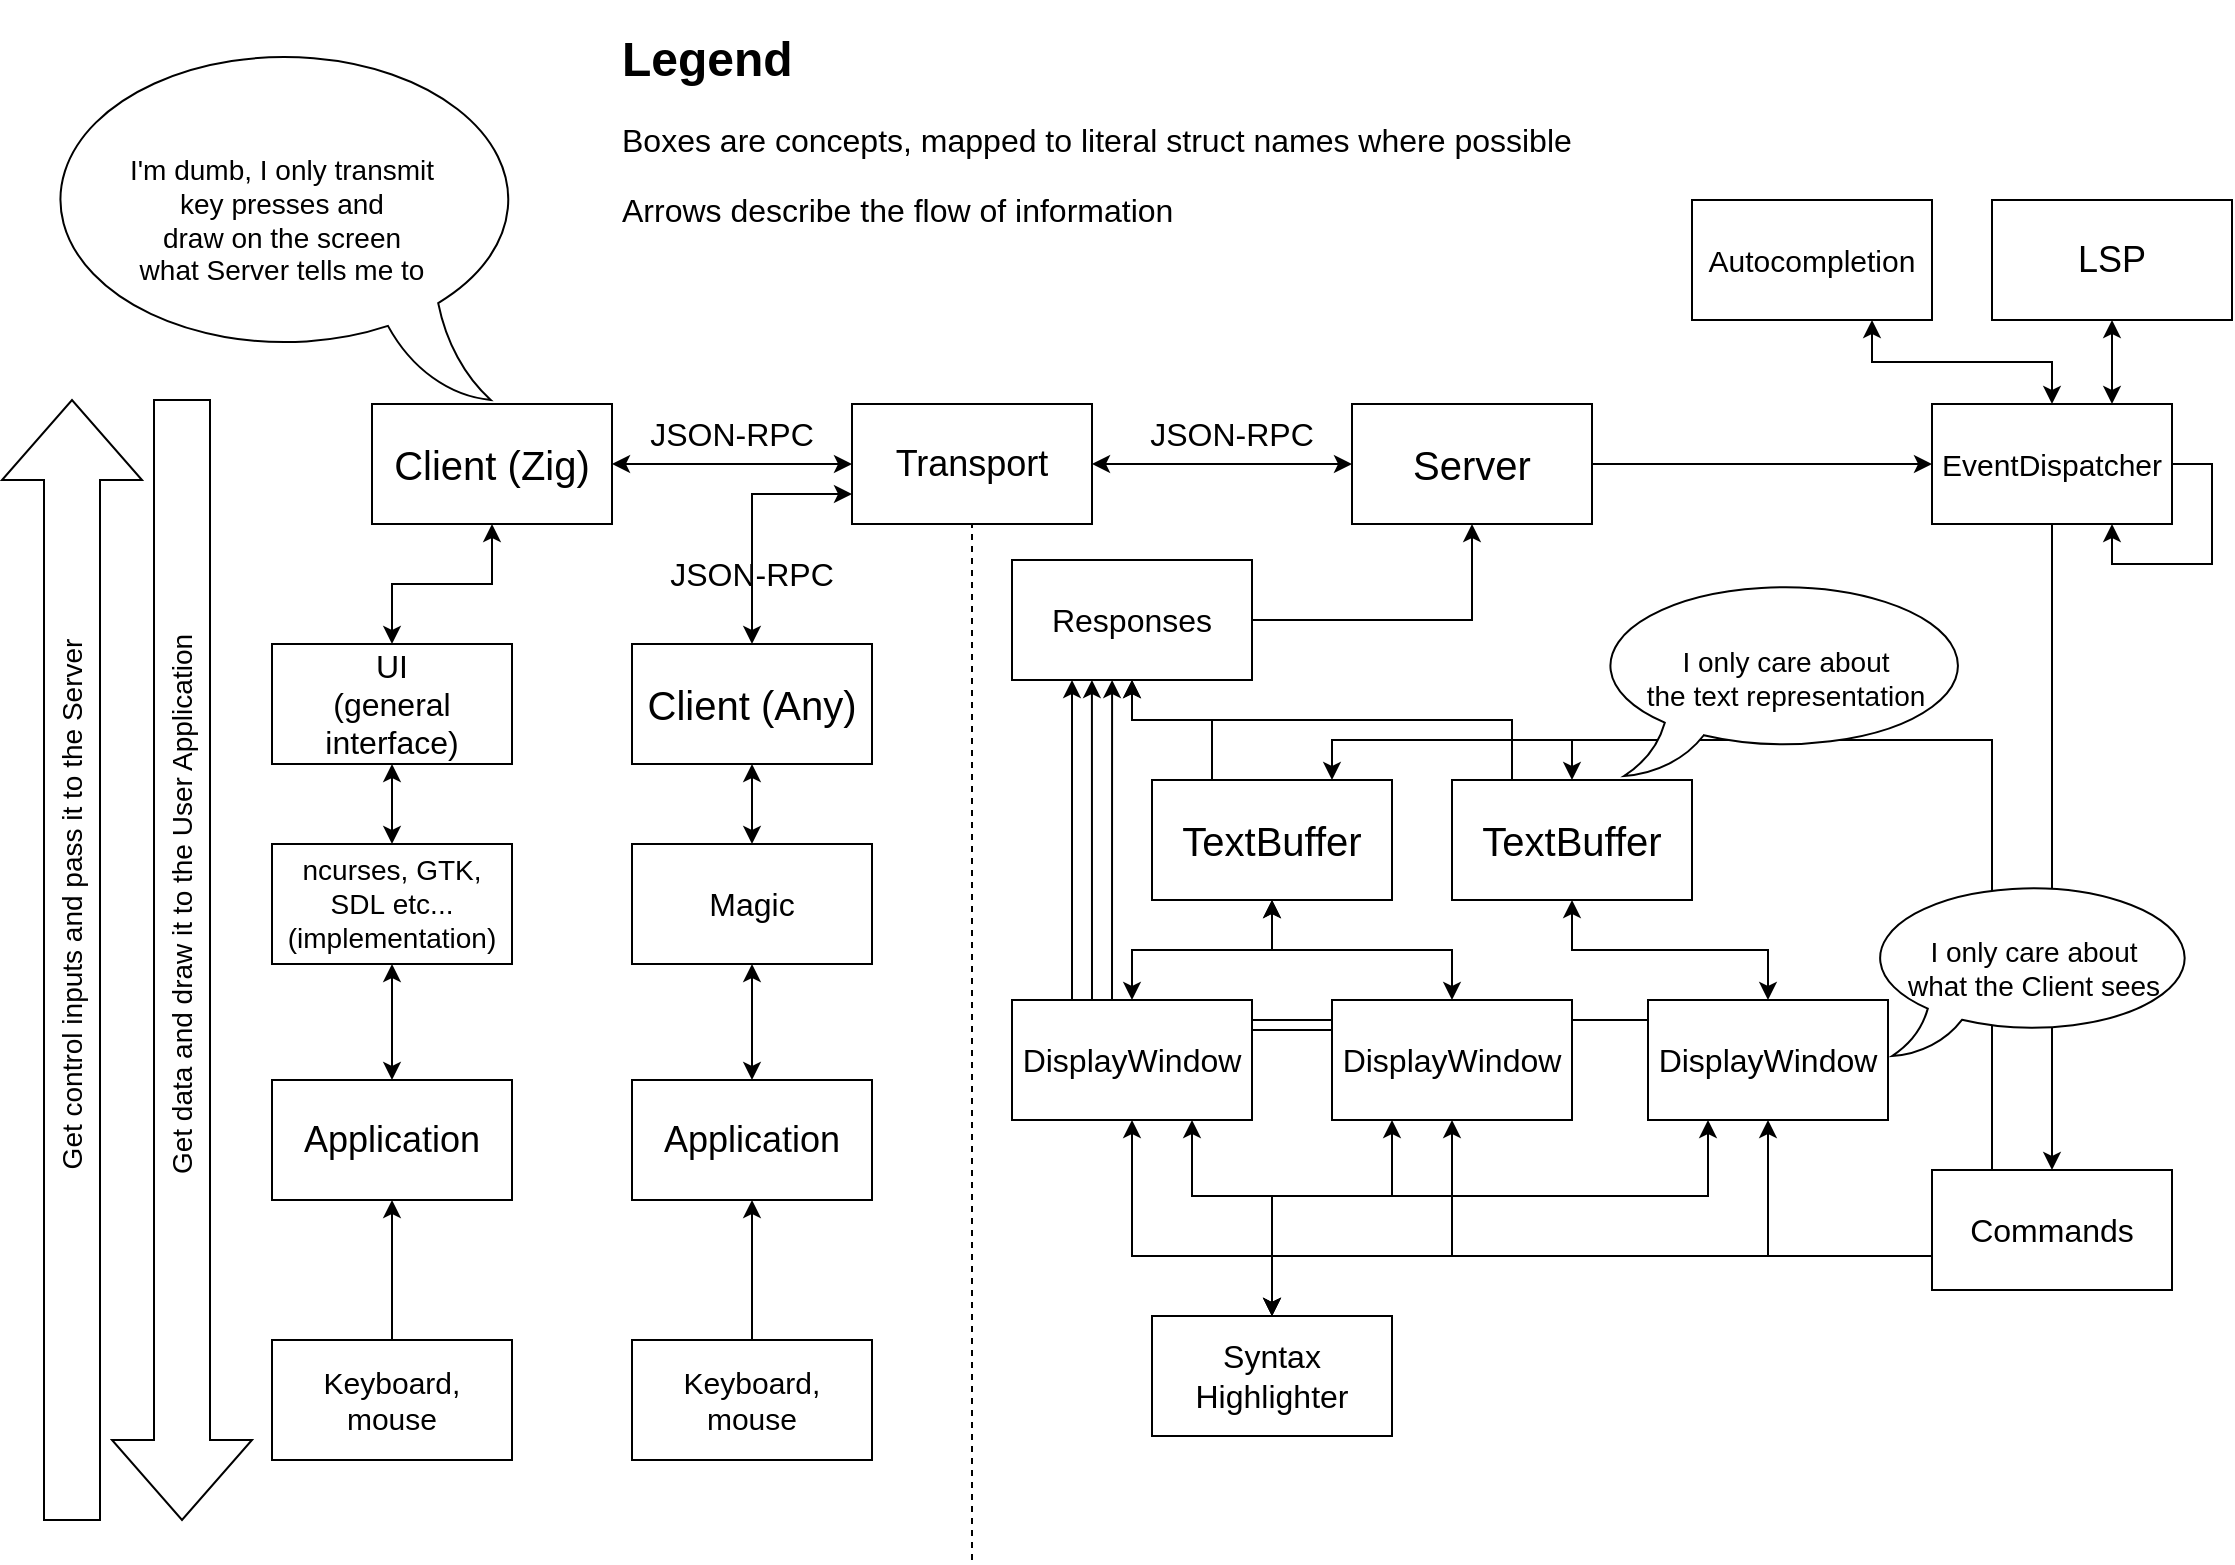 <mxfile version="14.8.3" type="device"><diagram id="rlbUJ7nDC0W0OCyTNqjq" name="Page-1"><mxGraphModel dx="1418" dy="810" grid="1" gridSize="10" guides="1" tooltips="1" connect="1" arrows="1" fold="1" page="1" pageScale="1" pageWidth="1169" pageHeight="827" math="0" shadow="0"><root><mxCell id="0"/><mxCell id="1" parent="0"/><mxCell id="NQ90ox9wd04JSKlvOJOp-112" style="edgeStyle=orthogonalEdgeStyle;rounded=0;orthogonalLoop=1;jettySize=auto;html=1;exitX=0;exitY=0.25;exitDx=0;exitDy=0;entryX=0.333;entryY=1;entryDx=0;entryDy=0;entryPerimeter=0;startArrow=none;startFill=0;endArrow=classic;endFill=1;strokeColor=#000000;" edge="1" parent="1" source="NQ90ox9wd04JSKlvOJOp-16" target="NQ90ox9wd04JSKlvOJOp-102"><mxGeometry relative="1" as="geometry"/></mxCell><mxCell id="NQ90ox9wd04JSKlvOJOp-113" style="edgeStyle=orthogonalEdgeStyle;rounded=0;orthogonalLoop=1;jettySize=auto;html=1;exitX=0;exitY=0.25;exitDx=0;exitDy=0;entryX=0.417;entryY=1;entryDx=0;entryDy=0;entryPerimeter=0;startArrow=none;startFill=0;endArrow=classic;endFill=1;strokeColor=#000000;" edge="1" parent="1" source="NQ90ox9wd04JSKlvOJOp-87" target="NQ90ox9wd04JSKlvOJOp-102"><mxGeometry relative="1" as="geometry"><Array as="points"><mxPoint x="828" y="510"/><mxPoint x="560" y="510"/></Array></mxGeometry></mxCell><mxCell id="NQ90ox9wd04JSKlvOJOp-9" value="" style="endArrow=none;html=1;entryX=0.5;entryY=1;entryDx=0;entryDy=0;dashed=1;" edge="1" parent="1" target="NQ90ox9wd04JSKlvOJOp-5"><mxGeometry width="50" height="50" relative="1" as="geometry"><mxPoint x="490" y="780" as="sourcePoint"/><mxPoint x="490" y="132" as="targetPoint"/></mxGeometry></mxCell><mxCell id="NQ90ox9wd04JSKlvOJOp-10" style="edgeStyle=orthogonalEdgeStyle;rounded=0;orthogonalLoop=1;jettySize=auto;html=1;exitX=0.5;exitY=1;exitDx=0;exitDy=0;entryX=0.5;entryY=0;entryDx=0;entryDy=0;startArrow=classic;startFill=1;" edge="1" parent="1" source="NQ90ox9wd04JSKlvOJOp-1" target="NQ90ox9wd04JSKlvOJOp-3"><mxGeometry relative="1" as="geometry"/></mxCell><mxCell id="NQ90ox9wd04JSKlvOJOp-37" style="edgeStyle=orthogonalEdgeStyle;rounded=0;orthogonalLoop=1;jettySize=auto;html=1;exitX=1;exitY=0.5;exitDx=0;exitDy=0;entryX=0;entryY=0.5;entryDx=0;entryDy=0;startArrow=classic;startFill=1;" edge="1" parent="1" source="NQ90ox9wd04JSKlvOJOp-1" target="NQ90ox9wd04JSKlvOJOp-5"><mxGeometry relative="1" as="geometry"/></mxCell><mxCell id="NQ90ox9wd04JSKlvOJOp-1" value="&lt;font style=&quot;font-size: 20px&quot;&gt;Client (Zig)&lt;/font&gt;" style="rounded=0;whiteSpace=wrap;html=1;" vertex="1" parent="1"><mxGeometry x="190" y="202" width="120" height="60" as="geometry"/></mxCell><mxCell id="NQ90ox9wd04JSKlvOJOp-11" style="edgeStyle=orthogonalEdgeStyle;rounded=0;orthogonalLoop=1;jettySize=auto;html=1;exitX=0.5;exitY=1;exitDx=0;exitDy=0;entryX=0.5;entryY=0;entryDx=0;entryDy=0;startArrow=classic;startFill=1;" edge="1" parent="1" source="NQ90ox9wd04JSKlvOJOp-3" target="NQ90ox9wd04JSKlvOJOp-4"><mxGeometry relative="1" as="geometry"/></mxCell><mxCell id="NQ90ox9wd04JSKlvOJOp-3" value="&lt;font style=&quot;font-size: 16px&quot;&gt;UI &lt;br&gt;(general interface)&lt;/font&gt;" style="rounded=0;whiteSpace=wrap;html=1;" vertex="1" parent="1"><mxGeometry x="140" y="322" width="120" height="60" as="geometry"/></mxCell><mxCell id="NQ90ox9wd04JSKlvOJOp-33" value="" style="edgeStyle=orthogonalEdgeStyle;rounded=0;orthogonalLoop=1;jettySize=auto;html=1;startArrow=classic;startFill=1;" edge="1" parent="1" source="NQ90ox9wd04JSKlvOJOp-4" target="NQ90ox9wd04JSKlvOJOp-32"><mxGeometry relative="1" as="geometry"/></mxCell><mxCell id="NQ90ox9wd04JSKlvOJOp-4" value="&lt;font style=&quot;font-size: 14px&quot;&gt;ncurses,&amp;nbsp;&lt;span&gt;GTK, SDL&amp;nbsp;&lt;/span&gt;&lt;span&gt;etc...&lt;/span&gt;&lt;br&gt;(implementation)&lt;/font&gt;" style="rounded=0;whiteSpace=wrap;html=1;" vertex="1" parent="1"><mxGeometry x="140" y="422" width="120" height="60" as="geometry"/></mxCell><mxCell id="NQ90ox9wd04JSKlvOJOp-38" style="edgeStyle=orthogonalEdgeStyle;rounded=0;orthogonalLoop=1;jettySize=auto;html=1;exitX=1;exitY=0.5;exitDx=0;exitDy=0;entryX=0;entryY=0.5;entryDx=0;entryDy=0;startArrow=classic;startFill=1;" edge="1" parent="1" source="NQ90ox9wd04JSKlvOJOp-5" target="NQ90ox9wd04JSKlvOJOp-6"><mxGeometry relative="1" as="geometry"/></mxCell><mxCell id="NQ90ox9wd04JSKlvOJOp-5" value="&lt;font style=&quot;font-size: 18px&quot;&gt;Transport&lt;/font&gt;" style="rounded=0;whiteSpace=wrap;html=1;" vertex="1" parent="1"><mxGeometry x="430" y="202" width="120" height="60" as="geometry"/></mxCell><mxCell id="NQ90ox9wd04JSKlvOJOp-104" style="edgeStyle=orthogonalEdgeStyle;rounded=0;orthogonalLoop=1;jettySize=auto;html=1;exitX=1;exitY=0.5;exitDx=0;exitDy=0;entryX=0;entryY=0.5;entryDx=0;entryDy=0;startArrow=none;startFill=0;endArrow=classic;endFill=1;strokeColor=#000000;" edge="1" parent="1" source="NQ90ox9wd04JSKlvOJOp-6" target="NQ90ox9wd04JSKlvOJOp-50"><mxGeometry relative="1" as="geometry"/></mxCell><mxCell id="NQ90ox9wd04JSKlvOJOp-6" value="&lt;font style=&quot;font-size: 20px&quot;&gt;Server&lt;/font&gt;" style="rounded=0;whiteSpace=wrap;html=1;" vertex="1" parent="1"><mxGeometry x="680" y="202" width="120" height="60" as="geometry"/></mxCell><mxCell id="NQ90ox9wd04JSKlvOJOp-19" style="edgeStyle=orthogonalEdgeStyle;rounded=0;orthogonalLoop=1;jettySize=auto;html=1;exitX=0.5;exitY=1;exitDx=0;exitDy=0;entryX=0.5;entryY=0;entryDx=0;entryDy=0;startArrow=classic;startFill=1;endArrow=classic;endFill=1;" edge="1" parent="1" source="NQ90ox9wd04JSKlvOJOp-12" target="NQ90ox9wd04JSKlvOJOp-14"><mxGeometry relative="1" as="geometry"/></mxCell><mxCell id="NQ90ox9wd04JSKlvOJOp-20" style="edgeStyle=orthogonalEdgeStyle;rounded=0;orthogonalLoop=1;jettySize=auto;html=1;exitX=0.5;exitY=1;exitDx=0;exitDy=0;entryX=0.5;entryY=0;entryDx=0;entryDy=0;startArrow=classic;startFill=1;" edge="1" parent="1" source="NQ90ox9wd04JSKlvOJOp-12" target="NQ90ox9wd04JSKlvOJOp-16"><mxGeometry relative="1" as="geometry"/></mxCell><mxCell id="NQ90ox9wd04JSKlvOJOp-105" style="edgeStyle=orthogonalEdgeStyle;rounded=0;orthogonalLoop=1;jettySize=auto;html=1;exitX=0.25;exitY=0;exitDx=0;exitDy=0;entryX=0.5;entryY=1;entryDx=0;entryDy=0;startArrow=none;startFill=0;endArrow=classic;endFill=1;strokeColor=#000000;" edge="1" parent="1" source="NQ90ox9wd04JSKlvOJOp-12" target="NQ90ox9wd04JSKlvOJOp-102"><mxGeometry relative="1" as="geometry"><Array as="points"><mxPoint x="610" y="360"/><mxPoint x="570" y="360"/></Array></mxGeometry></mxCell><mxCell id="NQ90ox9wd04JSKlvOJOp-12" value="&lt;font style=&quot;font-size: 20px&quot;&gt;TextBuffer&lt;/font&gt;" style="rounded=0;whiteSpace=wrap;html=1;" vertex="1" parent="1"><mxGeometry x="580" y="390" width="120" height="60" as="geometry"/></mxCell><mxCell id="NQ90ox9wd04JSKlvOJOp-80" style="edgeStyle=orthogonalEdgeStyle;rounded=0;orthogonalLoop=1;jettySize=auto;html=1;exitX=0.75;exitY=1;exitDx=0;exitDy=0;entryX=0.5;entryY=0;entryDx=0;entryDy=0;startArrow=classic;startFill=1;endArrow=classic;endFill=1;strokeColor=#000000;" edge="1" parent="1" source="NQ90ox9wd04JSKlvOJOp-14" target="NQ90ox9wd04JSKlvOJOp-67"><mxGeometry relative="1" as="geometry"><Array as="points"><mxPoint x="600" y="598"/><mxPoint x="640" y="598"/></Array></mxGeometry></mxCell><mxCell id="NQ90ox9wd04JSKlvOJOp-111" style="edgeStyle=orthogonalEdgeStyle;rounded=0;orthogonalLoop=1;jettySize=auto;html=1;exitX=0.25;exitY=0;exitDx=0;exitDy=0;entryX=0.25;entryY=1;entryDx=0;entryDy=0;startArrow=none;startFill=0;endArrow=classic;endFill=1;strokeColor=#000000;" edge="1" parent="1" source="NQ90ox9wd04JSKlvOJOp-14" target="NQ90ox9wd04JSKlvOJOp-102"><mxGeometry relative="1" as="geometry"/></mxCell><mxCell id="NQ90ox9wd04JSKlvOJOp-14" value="&lt;font style=&quot;font-size: 16px&quot;&gt;DisplayWindow&lt;/font&gt;" style="rounded=0;whiteSpace=wrap;html=1;" vertex="1" parent="1"><mxGeometry x="510" y="500" width="120" height="60" as="geometry"/></mxCell><mxCell id="NQ90ox9wd04JSKlvOJOp-88" style="edgeStyle=orthogonalEdgeStyle;rounded=0;orthogonalLoop=1;jettySize=auto;html=1;exitX=0.5;exitY=1;exitDx=0;exitDy=0;entryX=0.5;entryY=0;entryDx=0;entryDy=0;startArrow=classic;startFill=1;endArrow=classic;endFill=1;strokeColor=#000000;" edge="1" parent="1" source="NQ90ox9wd04JSKlvOJOp-15" target="NQ90ox9wd04JSKlvOJOp-87"><mxGeometry relative="1" as="geometry"/></mxCell><mxCell id="NQ90ox9wd04JSKlvOJOp-106" style="edgeStyle=orthogonalEdgeStyle;rounded=0;orthogonalLoop=1;jettySize=auto;html=1;exitX=0.25;exitY=0;exitDx=0;exitDy=0;startArrow=none;startFill=0;endArrow=classic;endFill=1;strokeColor=#000000;" edge="1" parent="1" source="NQ90ox9wd04JSKlvOJOp-15"><mxGeometry relative="1" as="geometry"><mxPoint x="570" y="340" as="targetPoint"/><Array as="points"><mxPoint x="760" y="360"/><mxPoint x="570" y="360"/></Array></mxGeometry></mxCell><mxCell id="NQ90ox9wd04JSKlvOJOp-15" value="&lt;font style=&quot;font-size: 20px&quot;&gt;TextBuffer&lt;/font&gt;" style="rounded=0;whiteSpace=wrap;html=1;" vertex="1" parent="1"><mxGeometry x="730" y="390" width="120" height="60" as="geometry"/></mxCell><mxCell id="NQ90ox9wd04JSKlvOJOp-81" style="edgeStyle=orthogonalEdgeStyle;rounded=0;orthogonalLoop=1;jettySize=auto;html=1;exitX=0.25;exitY=1;exitDx=0;exitDy=0;entryX=0.5;entryY=0;entryDx=0;entryDy=0;startArrow=classic;startFill=1;endArrow=classic;endFill=1;strokeColor=#000000;" edge="1" parent="1" source="NQ90ox9wd04JSKlvOJOp-16" target="NQ90ox9wd04JSKlvOJOp-67"><mxGeometry relative="1" as="geometry"><Array as="points"><mxPoint x="700" y="598"/><mxPoint x="640" y="598"/></Array></mxGeometry></mxCell><mxCell id="NQ90ox9wd04JSKlvOJOp-16" value="&lt;font style=&quot;font-size: 16px&quot;&gt;DisplayWindow&lt;/font&gt;" style="rounded=0;whiteSpace=wrap;html=1;" vertex="1" parent="1"><mxGeometry x="670" y="500" width="120" height="60" as="geometry"/></mxCell><mxCell id="NQ90ox9wd04JSKlvOJOp-32" value="&lt;font style=&quot;font-size: 18px&quot;&gt;Application&lt;/font&gt;" style="rounded=0;whiteSpace=wrap;html=1;" vertex="1" parent="1"><mxGeometry x="140" y="540" width="120" height="60" as="geometry"/></mxCell><mxCell id="NQ90ox9wd04JSKlvOJOp-36" style="edgeStyle=orthogonalEdgeStyle;rounded=0;orthogonalLoop=1;jettySize=auto;html=1;exitX=0.5;exitY=0;exitDx=0;exitDy=0;entryX=0;entryY=0.75;entryDx=0;entryDy=0;startArrow=classic;startFill=1;" edge="1" parent="1" source="NQ90ox9wd04JSKlvOJOp-35" target="NQ90ox9wd04JSKlvOJOp-5"><mxGeometry relative="1" as="geometry"/></mxCell><mxCell id="NQ90ox9wd04JSKlvOJOp-41" style="edgeStyle=orthogonalEdgeStyle;rounded=0;orthogonalLoop=1;jettySize=auto;html=1;exitX=0.5;exitY=1;exitDx=0;exitDy=0;entryX=0.5;entryY=0;entryDx=0;entryDy=0;startArrow=classic;startFill=1;strokeColor=#000000;" edge="1" parent="1" source="NQ90ox9wd04JSKlvOJOp-35" target="NQ90ox9wd04JSKlvOJOp-40"><mxGeometry relative="1" as="geometry"/></mxCell><mxCell id="NQ90ox9wd04JSKlvOJOp-35" value="&lt;font style=&quot;font-size: 20px&quot;&gt;Client (Any)&lt;/font&gt;" style="rounded=0;whiteSpace=wrap;html=1;" vertex="1" parent="1"><mxGeometry x="320" y="322" width="120" height="60" as="geometry"/></mxCell><mxCell id="NQ90ox9wd04JSKlvOJOp-43" value="" style="edgeStyle=orthogonalEdgeStyle;rounded=0;orthogonalLoop=1;jettySize=auto;html=1;startArrow=classic;startFill=1;strokeColor=#000000;" edge="1" parent="1" source="NQ90ox9wd04JSKlvOJOp-40" target="NQ90ox9wd04JSKlvOJOp-42"><mxGeometry relative="1" as="geometry"/></mxCell><mxCell id="NQ90ox9wd04JSKlvOJOp-40" value="&lt;span style=&quot;font-size: 16px&quot;&gt;Magic&lt;/span&gt;" style="rounded=0;whiteSpace=wrap;html=1;" vertex="1" parent="1"><mxGeometry x="320" y="422" width="120" height="60" as="geometry"/></mxCell><mxCell id="NQ90ox9wd04JSKlvOJOp-42" value="&lt;font style=&quot;font-size: 18px&quot;&gt;Application&lt;/font&gt;" style="rounded=0;whiteSpace=wrap;html=1;" vertex="1" parent="1"><mxGeometry x="320" y="540" width="120" height="60" as="geometry"/></mxCell><mxCell id="NQ90ox9wd04JSKlvOJOp-47" value="&lt;font style=&quot;font-size: 16px&quot;&gt;JSON-RPC&lt;/font&gt;" style="text;html=1;strokeColor=none;fillColor=none;align=center;verticalAlign=middle;whiteSpace=wrap;rounded=0;" vertex="1" parent="1"><mxGeometry x="320" y="202" width="100" height="30" as="geometry"/></mxCell><mxCell id="NQ90ox9wd04JSKlvOJOp-48" value="&lt;font style=&quot;font-size: 16px&quot;&gt;JSON-RPC&lt;/font&gt;" style="text;html=1;strokeColor=none;fillColor=none;align=center;verticalAlign=middle;whiteSpace=wrap;rounded=0;" vertex="1" parent="1"><mxGeometry x="570" y="202" width="100" height="30" as="geometry"/></mxCell><mxCell id="NQ90ox9wd04JSKlvOJOp-49" value="&lt;h1&gt;Legend&lt;/h1&gt;&lt;p style=&quot;font-size: 16px&quot;&gt;&lt;font style=&quot;font-size: 16px&quot;&gt;Boxes are concepts, mapped to literal struct names where possible&lt;/font&gt;&lt;/p&gt;&lt;p style=&quot;font-size: 16px&quot;&gt;&lt;font style=&quot;font-size: 16px&quot;&gt;Arrows describe the flow of information&lt;/font&gt;&lt;/p&gt;" style="text;html=1;strokeColor=none;fillColor=none;spacing=5;spacingTop=-20;whiteSpace=wrap;overflow=hidden;rounded=0;" vertex="1" parent="1"><mxGeometry x="310" y="10" width="490" height="150" as="geometry"/></mxCell><mxCell id="NQ90ox9wd04JSKlvOJOp-61" style="edgeStyle=orthogonalEdgeStyle;rounded=0;orthogonalLoop=1;jettySize=auto;html=1;exitX=0.5;exitY=1;exitDx=0;exitDy=0;entryX=0.5;entryY=0;entryDx=0;entryDy=0;startArrow=none;startFill=0;endArrow=classic;endFill=1;strokeColor=#000000;" edge="1" parent="1" source="NQ90ox9wd04JSKlvOJOp-50" target="NQ90ox9wd04JSKlvOJOp-60"><mxGeometry relative="1" as="geometry"/></mxCell><mxCell id="NQ90ox9wd04JSKlvOJOp-50" value="&lt;font style=&quot;font-size: 15px&quot;&gt;EventDispatcher&lt;/font&gt;" style="rounded=0;whiteSpace=wrap;html=1;" vertex="1" parent="1"><mxGeometry x="970" y="202" width="120" height="60" as="geometry"/></mxCell><mxCell id="NQ90ox9wd04JSKlvOJOp-52" style="edgeStyle=orthogonalEdgeStyle;rounded=0;orthogonalLoop=1;jettySize=auto;html=1;exitX=1;exitY=0.5;exitDx=0;exitDy=0;entryX=0.75;entryY=1;entryDx=0;entryDy=0;startArrow=none;startFill=0;endArrow=classic;endFill=1;strokeColor=#000000;" edge="1" parent="1" source="NQ90ox9wd04JSKlvOJOp-50" target="NQ90ox9wd04JSKlvOJOp-50"><mxGeometry relative="1" as="geometry"/></mxCell><mxCell id="NQ90ox9wd04JSKlvOJOp-58" value="&lt;span style=&quot;font-size: 14px&quot;&gt;I'm dumb, I only transmit&lt;/span&gt;&lt;br style=&quot;font-size: 14px&quot;&gt;&lt;span style=&quot;font-size: 14px&quot;&gt;key presses and&lt;/span&gt;&lt;br style=&quot;font-size: 14px&quot;&gt;&lt;span style=&quot;font-size: 14px&quot;&gt;draw on the screen&lt;/span&gt;&lt;br style=&quot;font-size: 14px&quot;&gt;&lt;span style=&quot;font-size: 14px&quot;&gt;what Server tells me to&lt;/span&gt;" style="whiteSpace=wrap;html=1;shape=mxgraph.basic.oval_callout;rounded=0;direction=east;flipH=1;" vertex="1" parent="1"><mxGeometry x="20" y="20" width="250" height="180" as="geometry"/></mxCell><mxCell id="NQ90ox9wd04JSKlvOJOp-62" style="edgeStyle=orthogonalEdgeStyle;rounded=0;orthogonalLoop=1;jettySize=auto;html=1;exitX=0;exitY=0.5;exitDx=0;exitDy=0;entryX=0.5;entryY=1;entryDx=0;entryDy=0;startArrow=none;startFill=0;endArrow=classic;endFill=1;strokeColor=#000000;" edge="1" parent="1" source="NQ90ox9wd04JSKlvOJOp-60" target="NQ90ox9wd04JSKlvOJOp-16"><mxGeometry relative="1" as="geometry"><Array as="points"><mxPoint x="970" y="628"/><mxPoint x="730" y="628"/></Array></mxGeometry></mxCell><mxCell id="NQ90ox9wd04JSKlvOJOp-63" style="edgeStyle=orthogonalEdgeStyle;rounded=0;orthogonalLoop=1;jettySize=auto;html=1;exitX=0;exitY=0.5;exitDx=0;exitDy=0;entryX=0.5;entryY=1;entryDx=0;entryDy=0;startArrow=none;startFill=0;endArrow=classic;endFill=1;strokeColor=#000000;" edge="1" parent="1" source="NQ90ox9wd04JSKlvOJOp-60" target="NQ90ox9wd04JSKlvOJOp-14"><mxGeometry relative="1" as="geometry"><Array as="points"><mxPoint x="970" y="628"/><mxPoint x="570" y="628"/></Array></mxGeometry></mxCell><mxCell id="NQ90ox9wd04JSKlvOJOp-89" style="edgeStyle=orthogonalEdgeStyle;rounded=0;orthogonalLoop=1;jettySize=auto;html=1;exitX=0;exitY=0.25;exitDx=0;exitDy=0;entryX=0.5;entryY=1;entryDx=0;entryDy=0;startArrow=none;startFill=0;endArrow=classic;endFill=1;strokeColor=#000000;" edge="1" parent="1" source="NQ90ox9wd04JSKlvOJOp-60" target="NQ90ox9wd04JSKlvOJOp-87"><mxGeometry relative="1" as="geometry"><Array as="points"><mxPoint x="970" y="628"/><mxPoint x="888" y="628"/></Array></mxGeometry></mxCell><mxCell id="NQ90ox9wd04JSKlvOJOp-114" style="edgeStyle=orthogonalEdgeStyle;rounded=0;orthogonalLoop=1;jettySize=auto;html=1;exitX=0.25;exitY=0;exitDx=0;exitDy=0;entryX=0.75;entryY=0;entryDx=0;entryDy=0;startArrow=none;startFill=0;endArrow=classic;endFill=1;strokeColor=#000000;" edge="1" parent="1" source="NQ90ox9wd04JSKlvOJOp-60" target="NQ90ox9wd04JSKlvOJOp-12"><mxGeometry relative="1" as="geometry"/></mxCell><mxCell id="NQ90ox9wd04JSKlvOJOp-115" style="edgeStyle=orthogonalEdgeStyle;rounded=0;orthogonalLoop=1;jettySize=auto;html=1;exitX=0.25;exitY=0;exitDx=0;exitDy=0;entryX=0.5;entryY=0;entryDx=0;entryDy=0;startArrow=none;startFill=0;endArrow=classic;endFill=1;strokeColor=#000000;" edge="1" parent="1" source="NQ90ox9wd04JSKlvOJOp-60" target="NQ90ox9wd04JSKlvOJOp-15"><mxGeometry relative="1" as="geometry"/></mxCell><mxCell id="NQ90ox9wd04JSKlvOJOp-60" value="&lt;font style=&quot;font-size: 16px&quot;&gt;Commands&lt;/font&gt;" style="rounded=0;whiteSpace=wrap;html=1;" vertex="1" parent="1"><mxGeometry x="970" y="585" width="120" height="60" as="geometry"/></mxCell><mxCell id="NQ90ox9wd04JSKlvOJOp-92" style="edgeStyle=orthogonalEdgeStyle;rounded=0;orthogonalLoop=1;jettySize=auto;html=1;exitX=0.5;exitY=0;exitDx=0;exitDy=0;entryX=0.25;entryY=1;entryDx=0;entryDy=0;startArrow=classic;startFill=1;endArrow=classic;endFill=1;strokeColor=#000000;" edge="1" parent="1" source="NQ90ox9wd04JSKlvOJOp-67" target="NQ90ox9wd04JSKlvOJOp-87"><mxGeometry relative="1" as="geometry"><Array as="points"><mxPoint x="640" y="598"/><mxPoint x="858" y="598"/></Array></mxGeometry></mxCell><mxCell id="NQ90ox9wd04JSKlvOJOp-67" value="&lt;font style=&quot;font-size: 16px&quot;&gt;Syntax&lt;br&gt;Highlighter&lt;/font&gt;" style="rounded=0;whiteSpace=wrap;html=1;" vertex="1" parent="1"><mxGeometry x="580" y="658" width="120" height="60" as="geometry"/></mxCell><mxCell id="NQ90ox9wd04JSKlvOJOp-96" style="edgeStyle=orthogonalEdgeStyle;rounded=0;orthogonalLoop=1;jettySize=auto;html=1;exitX=0.75;exitY=1;exitDx=0;exitDy=0;entryX=0.5;entryY=0;entryDx=0;entryDy=0;startArrow=classic;startFill=1;endArrow=classic;endFill=1;strokeColor=#000000;" edge="1" parent="1" source="NQ90ox9wd04JSKlvOJOp-68" target="NQ90ox9wd04JSKlvOJOp-50"><mxGeometry relative="1" as="geometry"/></mxCell><mxCell id="NQ90ox9wd04JSKlvOJOp-68" value="&lt;font style=&quot;font-size: 15px&quot;&gt;Autocompletion&lt;/font&gt;" style="rounded=0;whiteSpace=wrap;html=1;" vertex="1" parent="1"><mxGeometry x="850" y="100" width="120" height="60" as="geometry"/></mxCell><mxCell id="NQ90ox9wd04JSKlvOJOp-72" style="edgeStyle=orthogonalEdgeStyle;rounded=0;orthogonalLoop=1;jettySize=auto;html=1;exitX=0.5;exitY=0;exitDx=0;exitDy=0;entryX=0.5;entryY=1;entryDx=0;entryDy=0;startArrow=none;startFill=0;endArrow=classic;endFill=1;strokeColor=#000000;" edge="1" parent="1" source="NQ90ox9wd04JSKlvOJOp-69" target="NQ90ox9wd04JSKlvOJOp-32"><mxGeometry relative="1" as="geometry"/></mxCell><mxCell id="NQ90ox9wd04JSKlvOJOp-69" value="&lt;font style=&quot;font-size: 15px&quot;&gt;Keyboard,&lt;br&gt;mouse&lt;/font&gt;" style="rounded=0;whiteSpace=wrap;html=1;" vertex="1" parent="1"><mxGeometry x="140" y="670" width="120" height="60" as="geometry"/></mxCell><mxCell id="NQ90ox9wd04JSKlvOJOp-71" style="edgeStyle=orthogonalEdgeStyle;rounded=0;orthogonalLoop=1;jettySize=auto;html=1;exitX=0.5;exitY=0;exitDx=0;exitDy=0;entryX=0.5;entryY=1;entryDx=0;entryDy=0;startArrow=none;startFill=0;endArrow=classic;endFill=1;strokeColor=#000000;" edge="1" parent="1" source="NQ90ox9wd04JSKlvOJOp-70" target="NQ90ox9wd04JSKlvOJOp-42"><mxGeometry relative="1" as="geometry"/></mxCell><mxCell id="NQ90ox9wd04JSKlvOJOp-70" value="&lt;font style=&quot;font-size: 15px&quot;&gt;Keyboard,&lt;br&gt;mouse&lt;/font&gt;" style="rounded=0;whiteSpace=wrap;html=1;" vertex="1" parent="1"><mxGeometry x="320" y="670" width="120" height="60" as="geometry"/></mxCell><mxCell id="NQ90ox9wd04JSKlvOJOp-74" value="" style="html=1;shadow=0;dashed=0;align=center;verticalAlign=middle;shape=mxgraph.arrows2.arrow;dy=0.6;dx=40;direction=north;notch=0;rounded=0;" vertex="1" parent="1"><mxGeometry x="5" y="200" width="70" height="560" as="geometry"/></mxCell><mxCell id="NQ90ox9wd04JSKlvOJOp-75" value="" style="html=1;shadow=0;dashed=0;align=center;verticalAlign=middle;shape=mxgraph.arrows2.arrow;dy=0.6;dx=40;direction=south;notch=0;rounded=0;" vertex="1" parent="1"><mxGeometry x="60" y="200" width="70" height="560" as="geometry"/></mxCell><mxCell id="NQ90ox9wd04JSKlvOJOp-76" value="&lt;font style=&quot;font-size: 14px&quot;&gt;Get data and draw it to the User Application&lt;/font&gt;" style="text;html=1;strokeColor=none;fillColor=none;align=center;verticalAlign=middle;whiteSpace=wrap;rounded=0;rotation=270;" vertex="1" parent="1"><mxGeometry x="-50" y="432" width="290" height="40" as="geometry"/></mxCell><mxCell id="NQ90ox9wd04JSKlvOJOp-77" value="&lt;font style=&quot;font-size: 14px&quot;&gt;Get control inputs and pass it to the Server&lt;br&gt;&lt;/font&gt;" style="text;html=1;strokeColor=none;fillColor=none;align=center;verticalAlign=middle;whiteSpace=wrap;rounded=0;rotation=270;" vertex="1" parent="1"><mxGeometry x="-110" y="432" width="300" height="40" as="geometry"/></mxCell><mxCell id="NQ90ox9wd04JSKlvOJOp-97" style="edgeStyle=orthogonalEdgeStyle;rounded=0;orthogonalLoop=1;jettySize=auto;html=1;exitX=0.5;exitY=1;exitDx=0;exitDy=0;entryX=0.75;entryY=0;entryDx=0;entryDy=0;startArrow=classic;startFill=1;endArrow=classic;endFill=1;strokeColor=#000000;" edge="1" parent="1" source="NQ90ox9wd04JSKlvOJOp-78" target="NQ90ox9wd04JSKlvOJOp-50"><mxGeometry relative="1" as="geometry"/></mxCell><mxCell id="NQ90ox9wd04JSKlvOJOp-78" value="&lt;font style=&quot;font-size: 18px&quot;&gt;LSP&lt;/font&gt;" style="rounded=0;whiteSpace=wrap;html=1;" vertex="1" parent="1"><mxGeometry x="1000" y="100" width="120" height="60" as="geometry"/></mxCell><mxCell id="NQ90ox9wd04JSKlvOJOp-79" value="&lt;font style=&quot;font-size: 16px&quot;&gt;JSON-RPC&lt;/font&gt;" style="text;html=1;strokeColor=none;fillColor=none;align=center;verticalAlign=middle;whiteSpace=wrap;rounded=0;" vertex="1" parent="1"><mxGeometry x="330" y="272" width="100" height="30" as="geometry"/></mxCell><mxCell id="NQ90ox9wd04JSKlvOJOp-82" value="&lt;font style=&quot;font-size: 14px&quot;&gt;I only care about&lt;br&gt;what the Client sees&lt;/font&gt;" style="whiteSpace=wrap;html=1;shape=mxgraph.basic.oval_callout;rounded=0;direction=east;flipH=0;flipV=0;" vertex="1" parent="1"><mxGeometry x="936" y="440" width="170" height="88" as="geometry"/></mxCell><mxCell id="NQ90ox9wd04JSKlvOJOp-83" value="&lt;font style=&quot;font-size: 14px&quot;&gt;I only care about&lt;br&gt;the text representation&lt;/font&gt;" style="whiteSpace=wrap;shape=mxgraph.basic.oval_callout;rounded=0;direction=east;flipH=0;flipV=0;sketch=0;shadow=0;labelPosition=center;verticalLabelPosition=middle;align=center;verticalAlign=middle;labelBorderColor=none;html=1;" vertex="1" parent="1"><mxGeometry x="800" y="289" width="194" height="99" as="geometry"/></mxCell><mxCell id="NQ90ox9wd04JSKlvOJOp-87" value="&lt;font style=&quot;font-size: 16px&quot;&gt;DisplayWindow&lt;/font&gt;" style="rounded=0;whiteSpace=wrap;html=1;" vertex="1" parent="1"><mxGeometry x="828" y="500" width="120" height="60" as="geometry"/></mxCell><mxCell id="NQ90ox9wd04JSKlvOJOp-103" style="edgeStyle=orthogonalEdgeStyle;rounded=0;orthogonalLoop=1;jettySize=auto;html=1;exitX=1;exitY=0.5;exitDx=0;exitDy=0;entryX=0.5;entryY=1;entryDx=0;entryDy=0;startArrow=none;startFill=0;endArrow=classic;endFill=1;strokeColor=#000000;" edge="1" parent="1" source="NQ90ox9wd04JSKlvOJOp-102" target="NQ90ox9wd04JSKlvOJOp-6"><mxGeometry relative="1" as="geometry"/></mxCell><mxCell id="NQ90ox9wd04JSKlvOJOp-102" value="&lt;font style=&quot;font-size: 16px&quot;&gt;Responses&lt;/font&gt;" style="rounded=0;whiteSpace=wrap;html=1;shadow=0;sketch=0;" vertex="1" parent="1"><mxGeometry x="510" y="280" width="120" height="60" as="geometry"/></mxCell></root></mxGraphModel></diagram></mxfile>